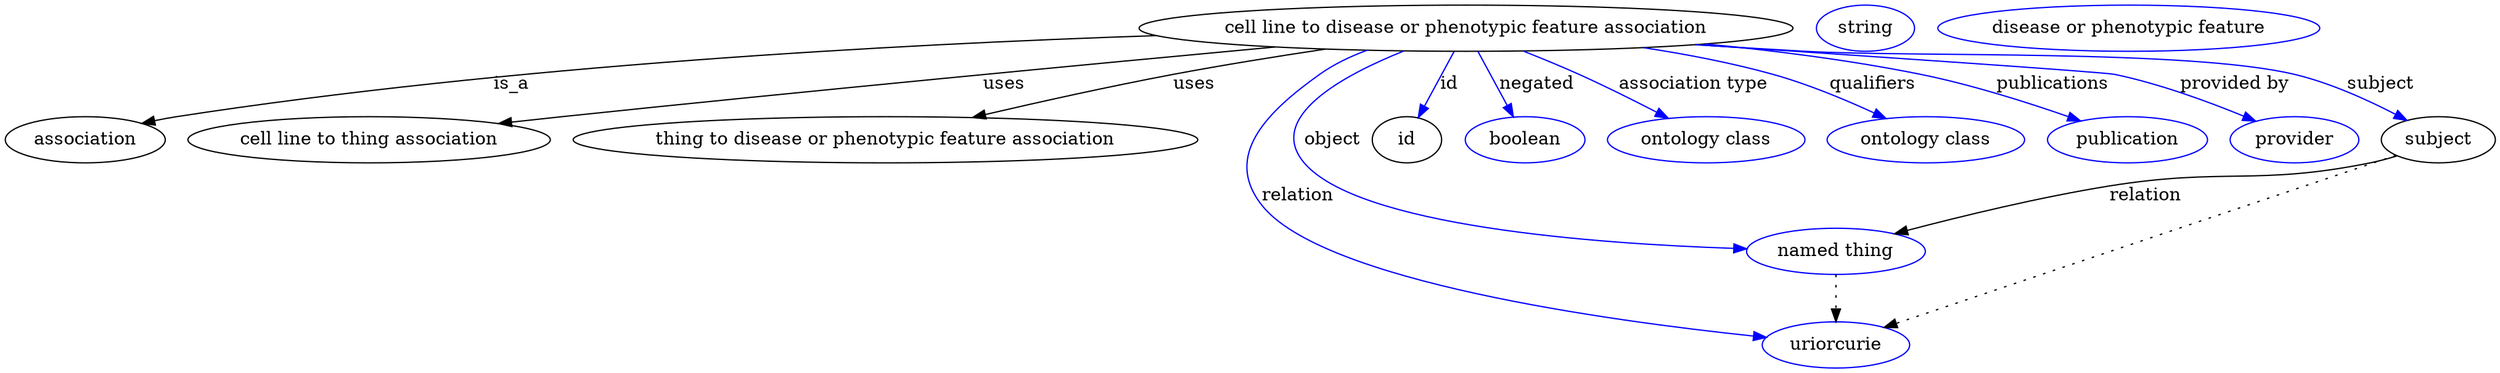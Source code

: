 digraph {
	graph [bb="0,0,1590.8,283"];
	node [label="\N"];
	"cell line to disease or phenotypic feature association"	[height=0.5,
		label="cell line to disease or phenotypic feature association",
		pos="922.05,265",
		width=5.4342];
	association	[height=0.5,
		pos="50.046,178",
		width=1.3902];
	"cell line to disease or phenotypic feature association" -> association	[label=is_a,
		lp="343.05,221.5",
		pos="e,86.276,190.44 737.66,258.94 572.18,251.94 323.25,235.33 110.05,196 105.55,195.17 100.91,194.15 96.289,193.03"];
	"cell line to thing association"	[height=0.5,
		pos="229.05,178",
		width=3.0692];
	"cell line to disease or phenotypic feature association" -> "cell line to thing association"	[label=uses,
		lp="628.05,221.5",
		pos="e,308.73,190.55 803.15,250.68 687.2,237.51 505.88,216.41 349.05,196 339.26,194.73 329.04,193.35 318.87,191.95"];
	"thing to disease or phenotypic feature association"	[height=0.5,
		pos="543.05,178",
		width=5.1454];
	"cell line to disease or phenotypic feature association" -> "thing to disease or phenotypic feature association"	[label=uses,
		lp="730.05,221.5",
		pos="e,594.73,195.36 824.08,249.4 790.32,243.79 752.38,236.83 718.05,229 679.91,220.31 637.74,208.33 604.35,198.28"];
	relation	[color=blue,
		height=0.5,
		label=uriorcurie,
		pos="1155,18",
		width=1.2638];
	"cell line to disease or phenotypic feature association" -> relation	[color=blue,
		label=relation,
		lp="811.05,134.5",
		pos="e,1113,25.099 856.76,248.02 844.48,243.17 832.29,236.95 822.05,229 784.5,199.88 761.61,165.06 790.05,127 827.74,76.543 1011.6,41.351 \
1103.1,26.664",
		style=solid];
	object	[color=blue,
		height=0.5,
		label="named thing",
		pos="1155,91",
		width=1.5346];
	"cell line to disease or phenotypic feature association" -> object	[color=blue,
		label=object,
		lp="828.05,178",
		pos="e,1100.7,94.616 880.97,247.39 838.81,227.95 783.05,194.07 811.05,160 845.75,117.77 1001,101.32 1090.7,95.271",
		style=solid];
	id	[height=0.5,
		pos="881.05,178",
		width=0.75];
	"cell line to disease or phenotypic feature association" -> id	[color=blue,
		label=id,
		lp="909.55,221.5",
		pos="e,888.91,195.31 913.75,246.8 907.91,234.7 900,218.29 893.42,204.65",
		style=solid];
	negated	[color=blue,
		height=0.5,
		label=boolean,
		pos="964.05,178",
		width=1.0652];
	"cell line to disease or phenotypic feature association" -> negated	[color=blue,
		label=negated,
		lp="967.55,221.5",
		pos="e,955.84,195.6 930.54,246.8 936.49,234.78 944.52,218.51 951.24,204.92",
		style=solid];
	"association type"	[color=blue,
		height=0.5,
		label="ontology class",
		pos="1082,178",
		width=1.7151];
	"cell line to disease or phenotypic feature association" -> "association type"	[color=blue,
		label="association type",
		lp="1065,221.5",
		pos="e,1055.4,194.48 956.9,247.28 968.47,241.61 981.37,235.15 993.05,229 1010.7,219.68 1030.1,208.86 1046.3,199.67",
		style=solid];
	qualifiers	[color=blue,
		height=0.5,
		label="ontology class",
		pos="1223,178",
		width=1.7151];
	"cell line to disease or phenotypic feature association" -> qualifiers	[color=blue,
		label=qualifiers,
		lp="1176.5,221.5",
		pos="e,1194.9,194.15 1026.3,249.67 1054.7,244.47 1085.4,237.68 1113,229 1138,221.16 1164.8,209.07 1185.7,198.74",
		style=solid];
	publications	[color=blue,
		height=0.5,
		label=publication,
		pos="1353,178",
		width=1.3902];
	"cell line to disease or phenotypic feature association" -> publications	[color=blue,
		label=publications,
		lp="1293.5,221.5",
		pos="e,1321.2,191.96 1062.8,252.43 1108.8,247.12 1159.9,239.57 1206,229 1242.5,220.64 1282.7,206.65 1311.8,195.59",
		style=solid];
	"provided by"	[color=blue,
		height=0.5,
		label=provider,
		pos="1461,178",
		width=1.1193];
	"cell line to disease or phenotypic feature association" -> "provided by"	[color=blue,
		label="provided by",
		lp="1411,221.5",
		pos="e,1434.4,191.83 1061.2,252.32 1178.5,242.44 1327.7,229.77 1331,229 1363.9,221.45 1399.4,207.32 1425,196.01",
		style=solid];
	subject	[height=0.5,
		pos="1555,178",
		width=0.99297];
	"cell line to disease or phenotypic feature association" -> subject	[color=blue,
		label=subject,
		lp="1506.5,221.5",
		pos="e,1533,192.35 1058.6,252.1 1081.1,250.29 1104.2,248.52 1126,247 1197.5,242.02 1378.5,246.49 1448,229 1474.9,222.23 1503.3,208.65 \
1524.1,197.35",
		style=solid];
	object -> relation	[pos="e,1155,36.029 1155,72.813 1155,64.789 1155,55.047 1155,46.069",
		style=dotted];
	association_id	[color=blue,
		height=0.5,
		label=string,
		pos="1166,265",
		width=0.84854];
	subject -> relation	[pos="e,1186.1,31.252 1527.9,166.26 1458.9,139.03 1277,67.155 1195.5,34.974",
		style=dotted];
	subject -> object	[label=relation,
		lp="1361,134.5",
		pos="e,1192.9,104.13 1528.7,165.78 1522.7,163.56 1516.2,161.47 1510,160 1436.1,142.43 1414.7,155.96 1340,142 1292.8,133.17 1240,118.39 \
1202.9,107.19"];
	"cell line to disease or phenotypic feature association_subject"	[color=blue,
		height=0.5,
		label="disease or phenotypic feature",
		pos="1329,265",
		width=3.1775];
}
